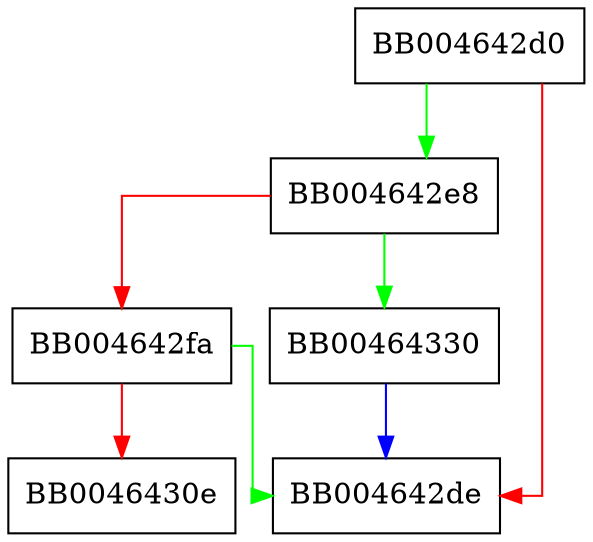digraph app_create_libctx {
  node [shape="box"];
  graph [splines=ortho];
  BB004642d0 -> BB004642e8 [color="green"];
  BB004642d0 -> BB004642de [color="red"];
  BB004642e8 -> BB00464330 [color="green"];
  BB004642e8 -> BB004642fa [color="red"];
  BB004642fa -> BB004642de [color="green"];
  BB004642fa -> BB0046430e [color="red"];
  BB00464330 -> BB004642de [color="blue"];
}